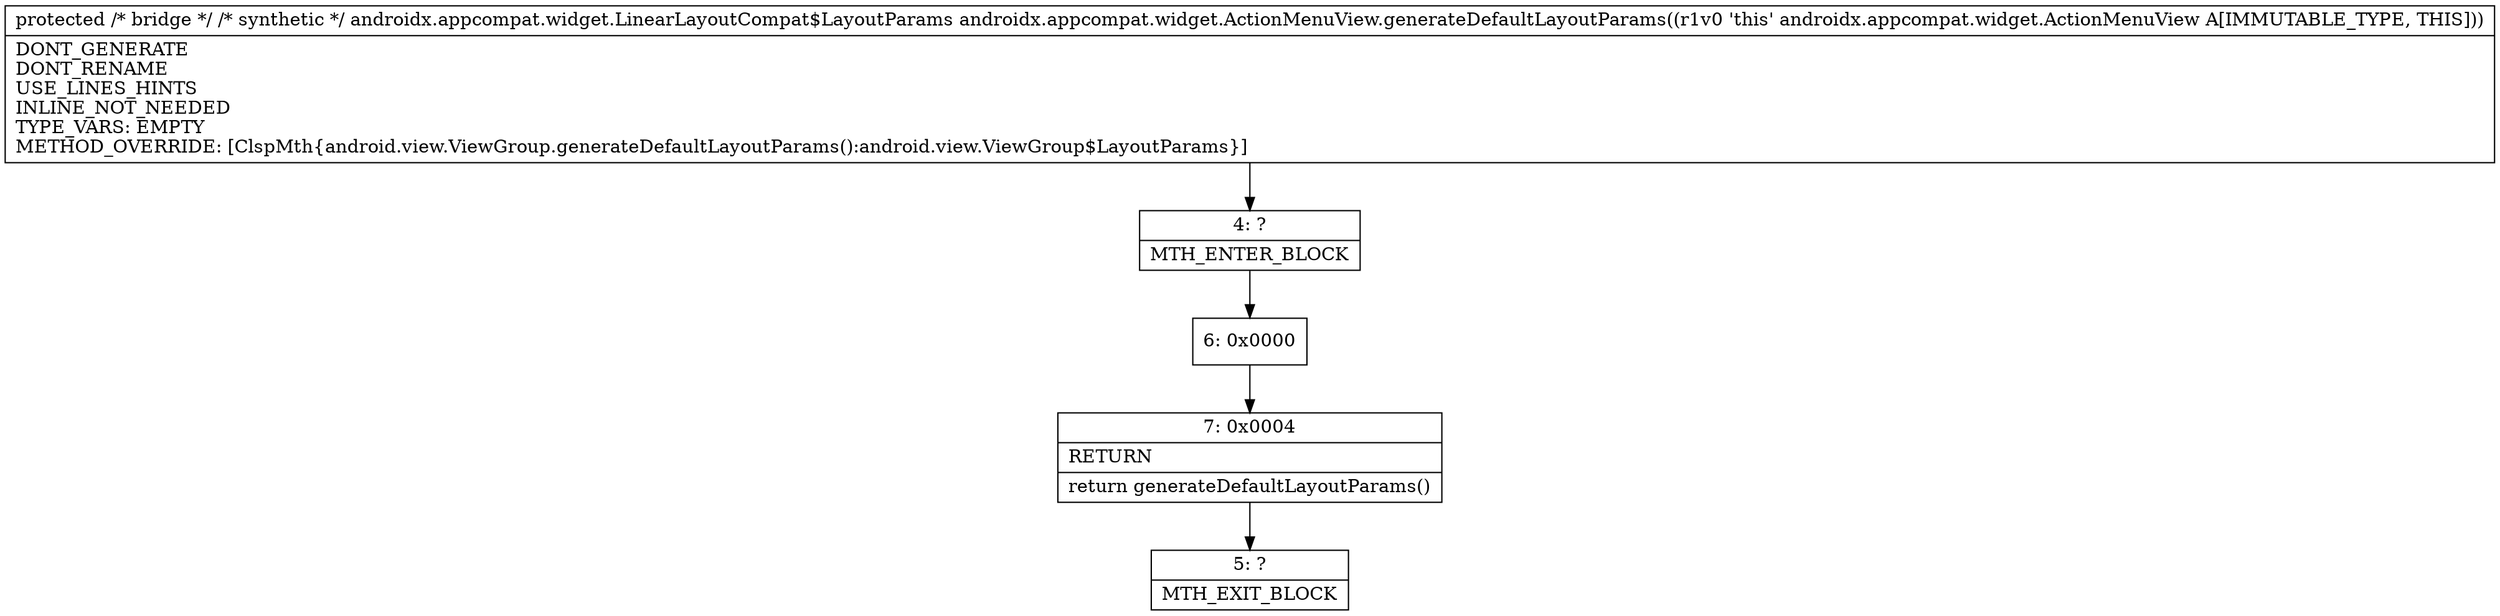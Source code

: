 digraph "CFG forandroidx.appcompat.widget.ActionMenuView.generateDefaultLayoutParams()Landroidx\/appcompat\/widget\/LinearLayoutCompat$LayoutParams;" {
Node_4 [shape=record,label="{4\:\ ?|MTH_ENTER_BLOCK\l}"];
Node_6 [shape=record,label="{6\:\ 0x0000}"];
Node_7 [shape=record,label="{7\:\ 0x0004|RETURN\l|return generateDefaultLayoutParams()\l}"];
Node_5 [shape=record,label="{5\:\ ?|MTH_EXIT_BLOCK\l}"];
MethodNode[shape=record,label="{protected \/* bridge *\/ \/* synthetic *\/ androidx.appcompat.widget.LinearLayoutCompat$LayoutParams androidx.appcompat.widget.ActionMenuView.generateDefaultLayoutParams((r1v0 'this' androidx.appcompat.widget.ActionMenuView A[IMMUTABLE_TYPE, THIS]))  | DONT_GENERATE\lDONT_RENAME\lUSE_LINES_HINTS\lINLINE_NOT_NEEDED\lTYPE_VARS: EMPTY\lMETHOD_OVERRIDE: [ClspMth\{android.view.ViewGroup.generateDefaultLayoutParams():android.view.ViewGroup$LayoutParams\}]\l}"];
MethodNode -> Node_4;Node_4 -> Node_6;
Node_6 -> Node_7;
Node_7 -> Node_5;
}


